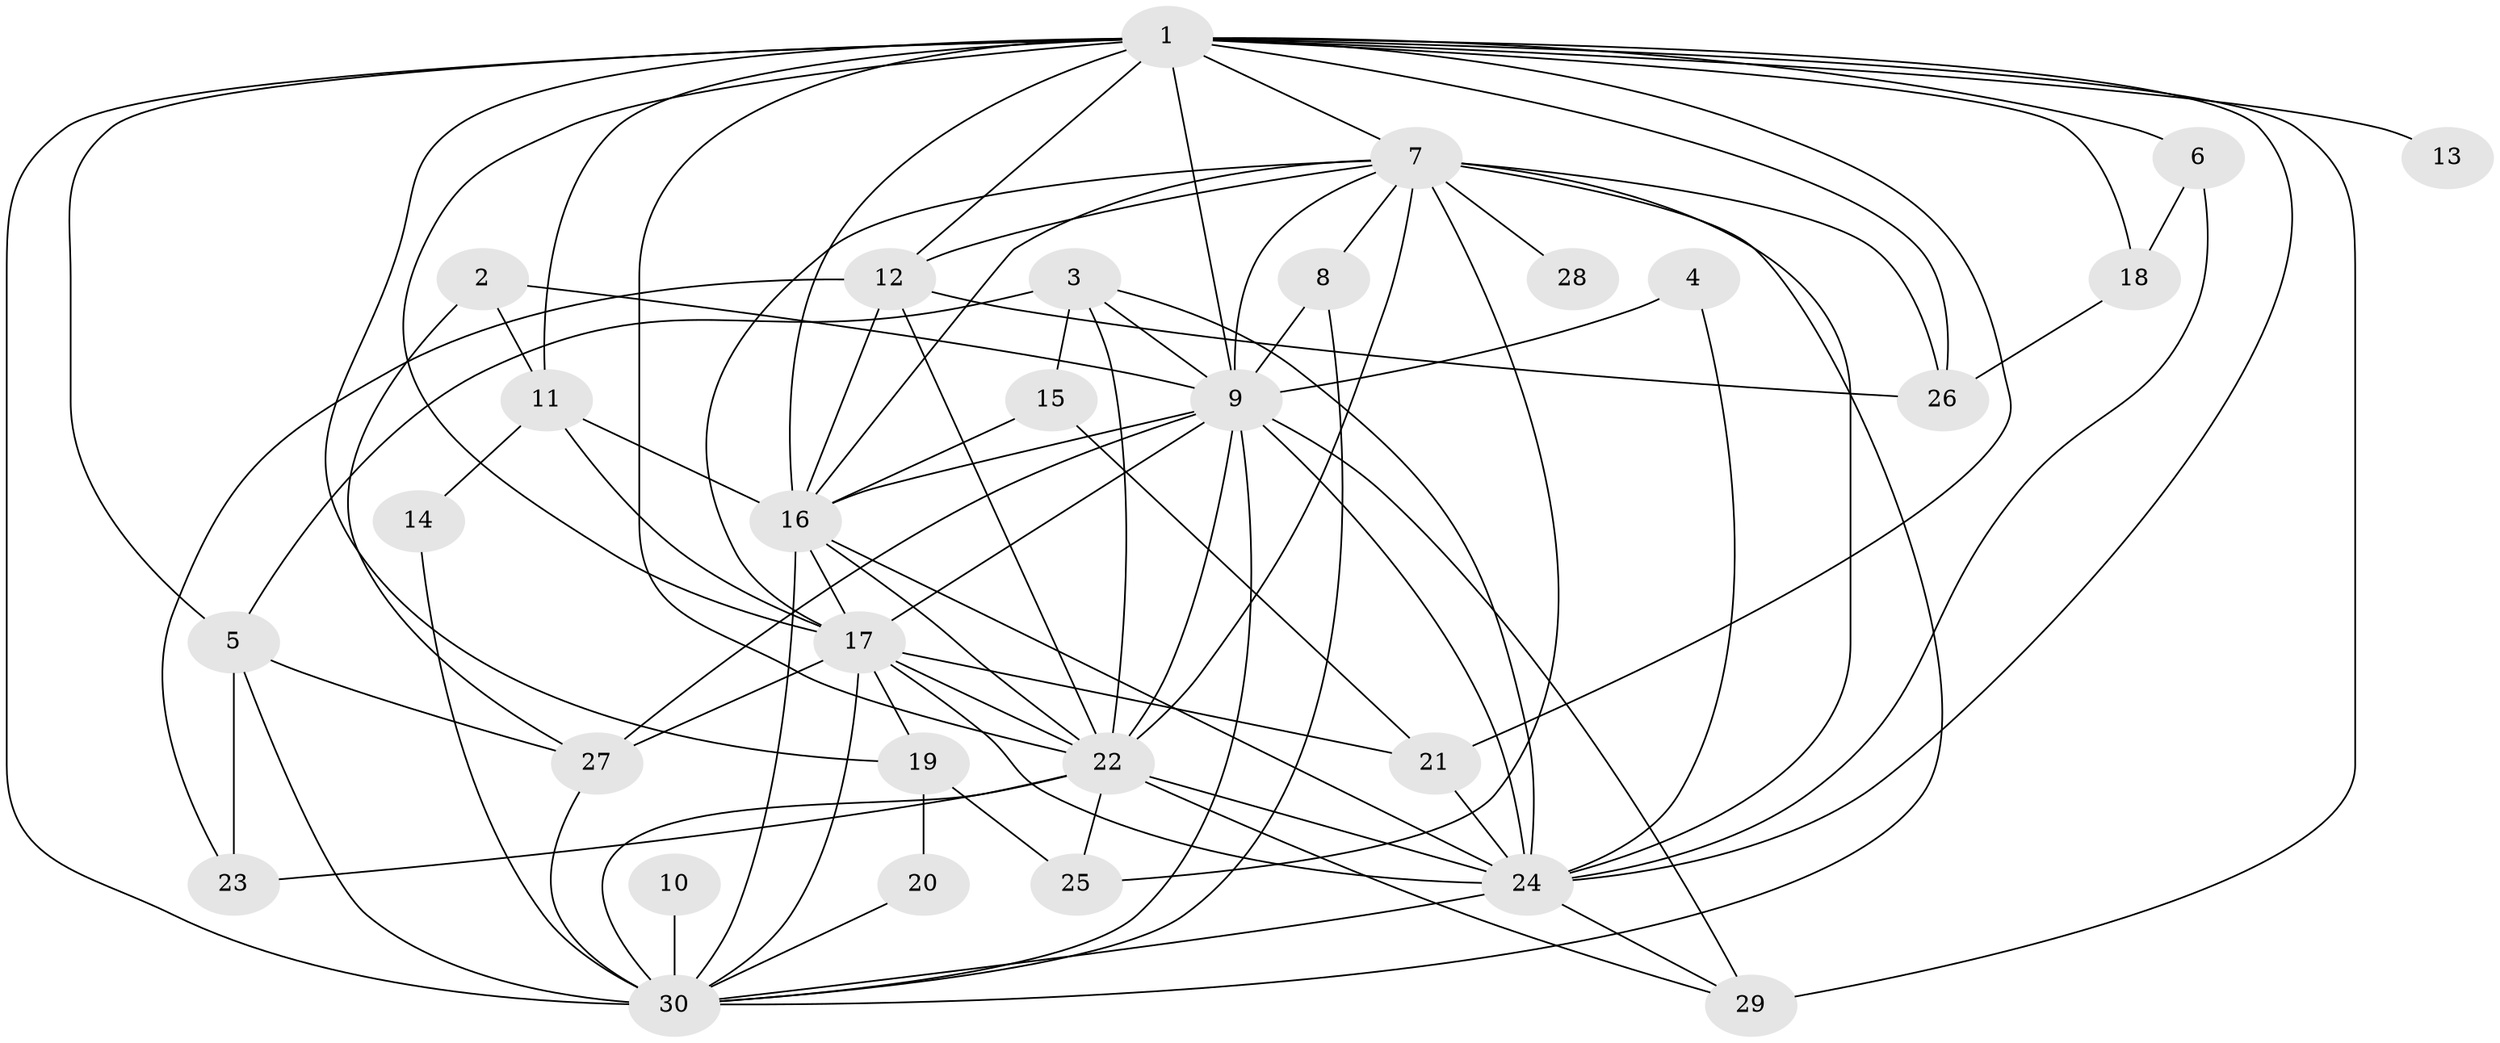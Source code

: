 // original degree distribution, {12: 0.0136986301369863, 15: 0.0273972602739726, 20: 0.0136986301369863, 23: 0.0136986301369863, 14: 0.0136986301369863, 21: 0.0136986301369863, 19: 0.0136986301369863, 18: 0.0136986301369863, 16: 0.0136986301369863, 3: 0.2191780821917808, 6: 0.0273972602739726, 4: 0.0684931506849315, 2: 0.5068493150684932, 5: 0.0410958904109589}
// Generated by graph-tools (version 1.1) at 2025/36/03/04/25 23:36:22]
// undirected, 30 vertices, 86 edges
graph export_dot {
  node [color=gray90,style=filled];
  1;
  2;
  3;
  4;
  5;
  6;
  7;
  8;
  9;
  10;
  11;
  12;
  13;
  14;
  15;
  16;
  17;
  18;
  19;
  20;
  21;
  22;
  23;
  24;
  25;
  26;
  27;
  28;
  29;
  30;
  1 -- 5 [weight=1.0];
  1 -- 6 [weight=1.0];
  1 -- 7 [weight=2.0];
  1 -- 9 [weight=1.0];
  1 -- 11 [weight=1.0];
  1 -- 12 [weight=1.0];
  1 -- 13 [weight=1.0];
  1 -- 16 [weight=1.0];
  1 -- 17 [weight=1.0];
  1 -- 18 [weight=1.0];
  1 -- 19 [weight=1.0];
  1 -- 21 [weight=1.0];
  1 -- 22 [weight=3.0];
  1 -- 24 [weight=2.0];
  1 -- 26 [weight=1.0];
  1 -- 29 [weight=1.0];
  1 -- 30 [weight=1.0];
  2 -- 9 [weight=1.0];
  2 -- 11 [weight=1.0];
  2 -- 27 [weight=1.0];
  3 -- 5 [weight=1.0];
  3 -- 9 [weight=1.0];
  3 -- 15 [weight=1.0];
  3 -- 22 [weight=1.0];
  3 -- 24 [weight=2.0];
  4 -- 9 [weight=1.0];
  4 -- 24 [weight=1.0];
  5 -- 23 [weight=1.0];
  5 -- 27 [weight=1.0];
  5 -- 30 [weight=1.0];
  6 -- 18 [weight=1.0];
  6 -- 24 [weight=1.0];
  7 -- 8 [weight=1.0];
  7 -- 9 [weight=2.0];
  7 -- 12 [weight=1.0];
  7 -- 16 [weight=1.0];
  7 -- 17 [weight=1.0];
  7 -- 22 [weight=4.0];
  7 -- 24 [weight=1.0];
  7 -- 25 [weight=1.0];
  7 -- 26 [weight=2.0];
  7 -- 28 [weight=1.0];
  7 -- 30 [weight=1.0];
  8 -- 9 [weight=1.0];
  8 -- 30 [weight=1.0];
  9 -- 16 [weight=1.0];
  9 -- 17 [weight=1.0];
  9 -- 22 [weight=4.0];
  9 -- 24 [weight=3.0];
  9 -- 27 [weight=1.0];
  9 -- 29 [weight=1.0];
  9 -- 30 [weight=1.0];
  10 -- 30 [weight=1.0];
  11 -- 14 [weight=1.0];
  11 -- 16 [weight=2.0];
  11 -- 17 [weight=1.0];
  12 -- 16 [weight=1.0];
  12 -- 22 [weight=1.0];
  12 -- 23 [weight=1.0];
  12 -- 26 [weight=1.0];
  14 -- 30 [weight=1.0];
  15 -- 16 [weight=1.0];
  15 -- 21 [weight=1.0];
  16 -- 17 [weight=1.0];
  16 -- 22 [weight=4.0];
  16 -- 24 [weight=2.0];
  16 -- 30 [weight=2.0];
  17 -- 19 [weight=1.0];
  17 -- 21 [weight=1.0];
  17 -- 22 [weight=4.0];
  17 -- 24 [weight=1.0];
  17 -- 27 [weight=2.0];
  17 -- 30 [weight=2.0];
  18 -- 26 [weight=1.0];
  19 -- 20 [weight=1.0];
  19 -- 25 [weight=2.0];
  20 -- 30 [weight=1.0];
  21 -- 24 [weight=1.0];
  22 -- 23 [weight=2.0];
  22 -- 24 [weight=3.0];
  22 -- 25 [weight=1.0];
  22 -- 29 [weight=1.0];
  22 -- 30 [weight=5.0];
  24 -- 29 [weight=1.0];
  24 -- 30 [weight=1.0];
  27 -- 30 [weight=1.0];
}
